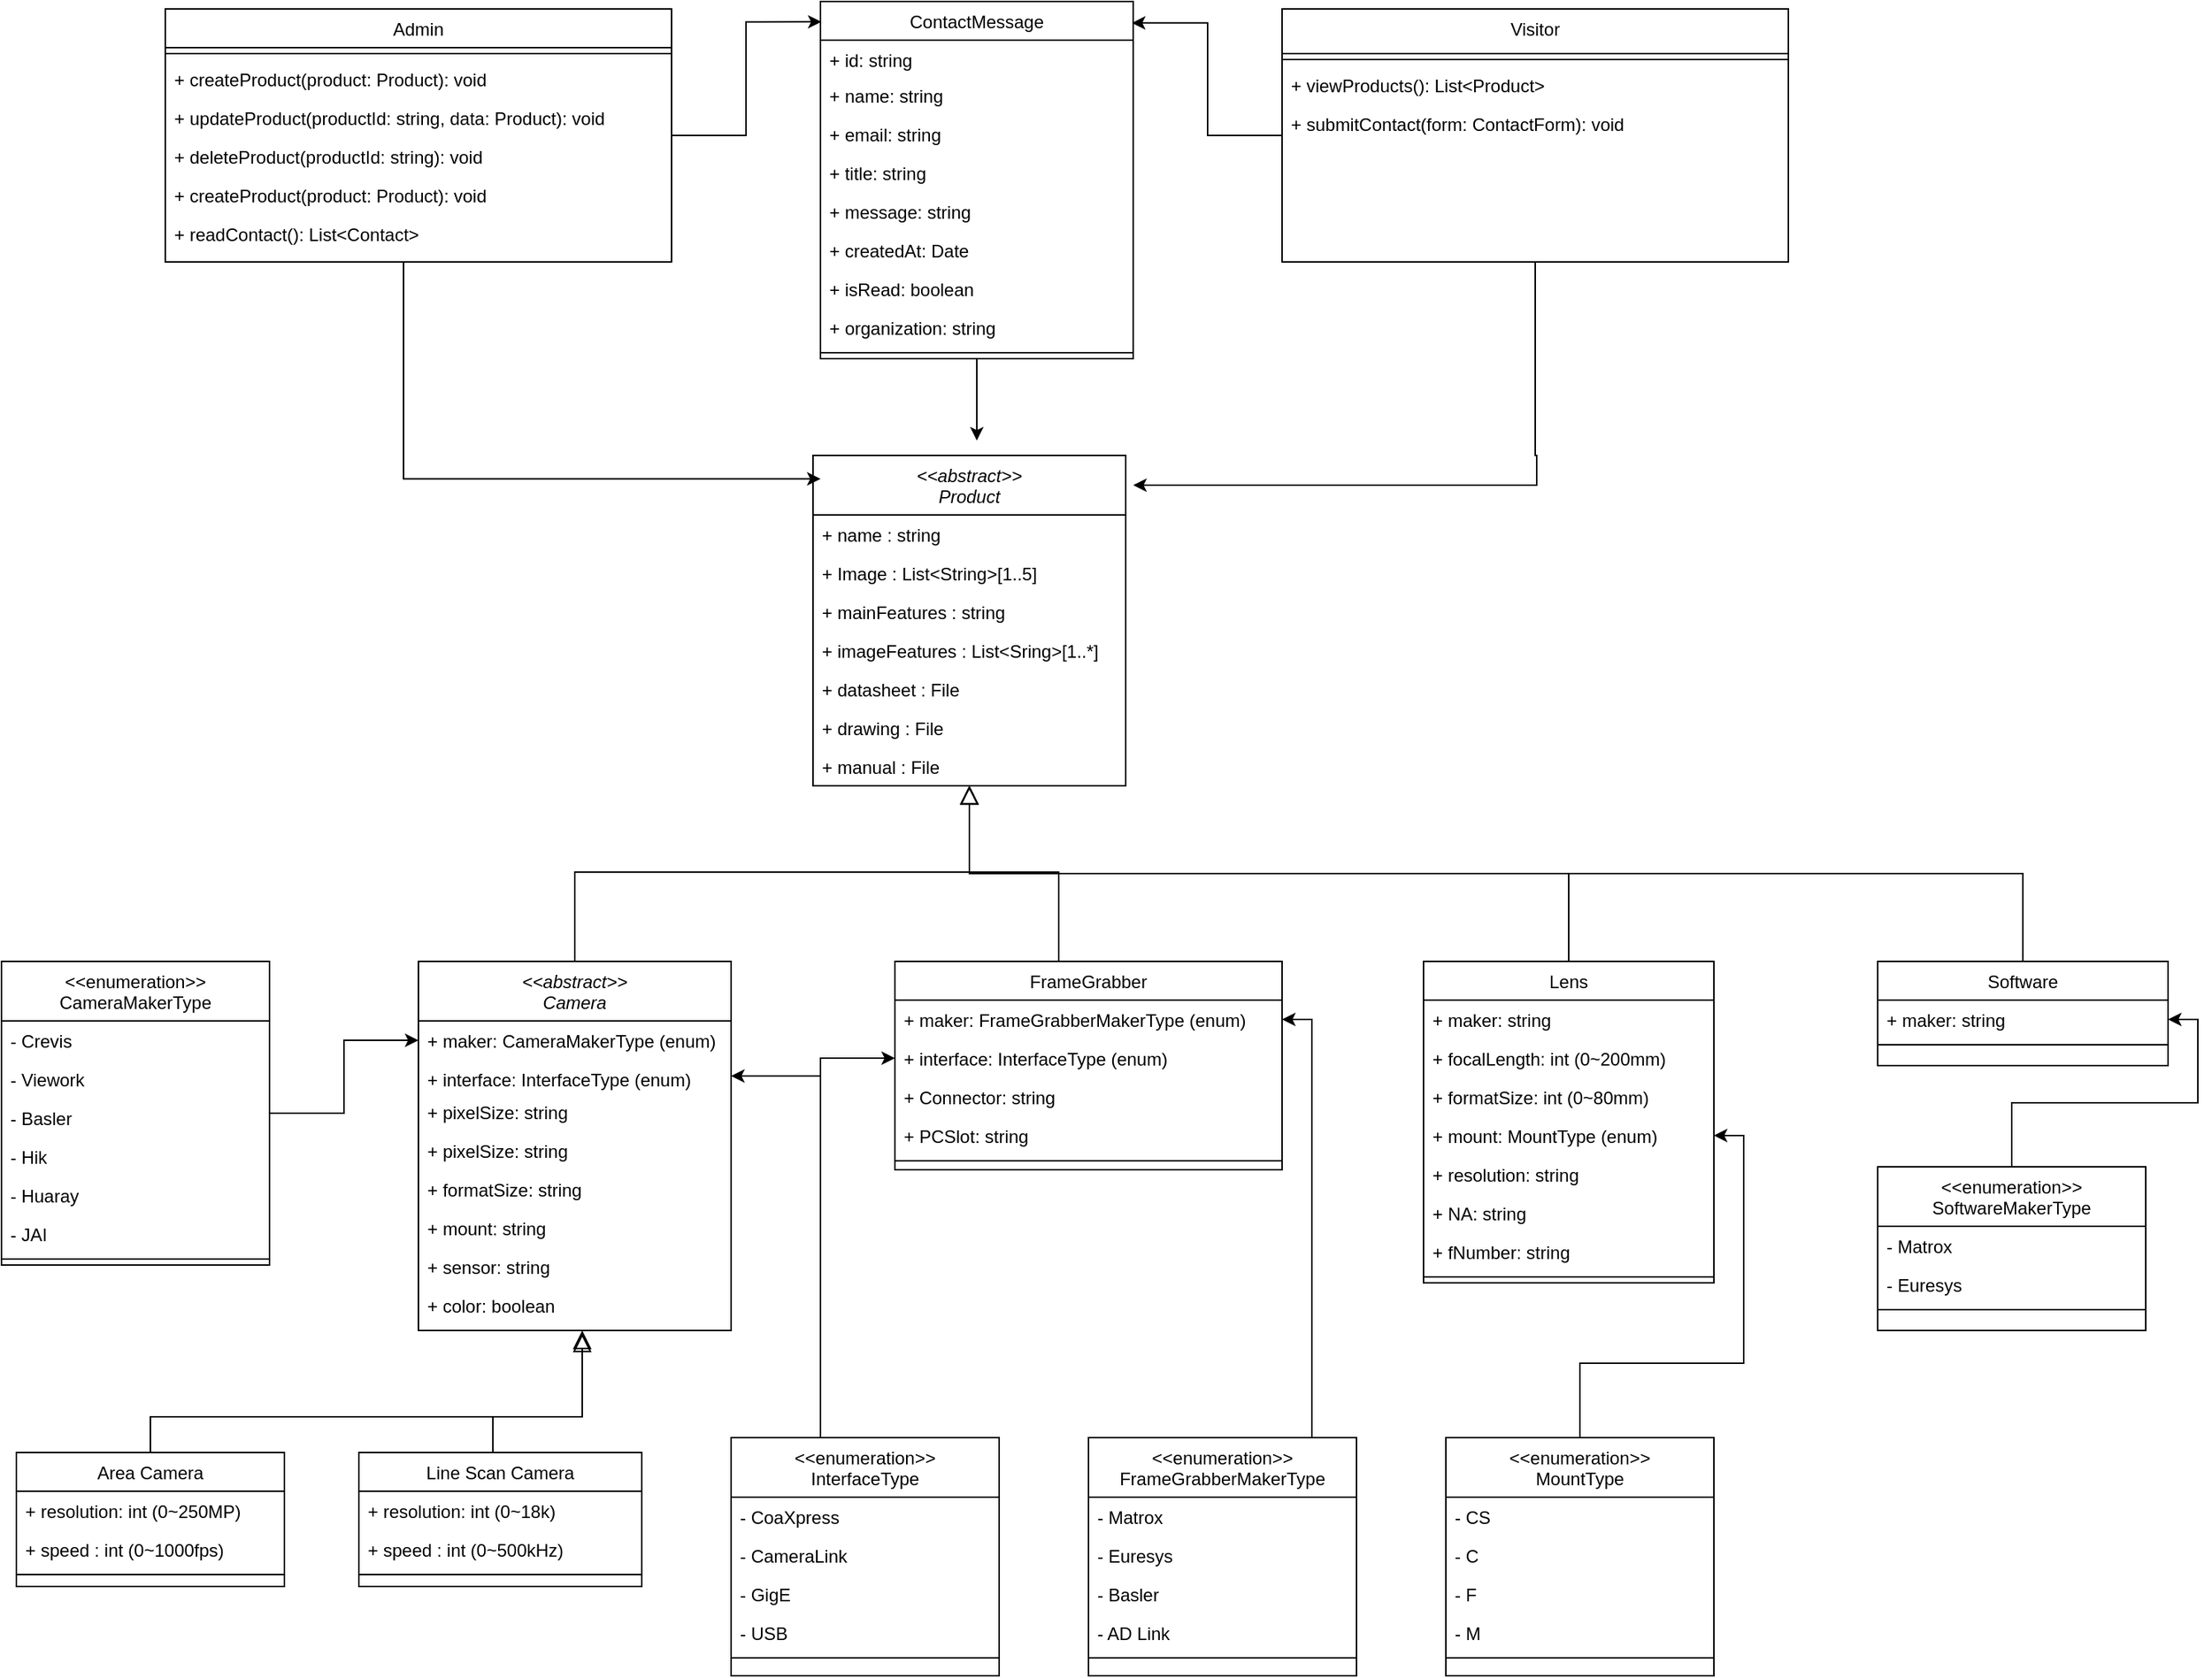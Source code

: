 <mxfile version="26.2.14">
  <diagram id="C5RBs43oDa-KdzZeNtuy" name="Page-1">
    <mxGraphModel dx="3204" dy="1277" grid="1" gridSize="10" guides="1" tooltips="1" connect="1" arrows="1" fold="1" page="1" pageScale="1" pageWidth="827" pageHeight="1169" math="0" shadow="0">
      <root>
        <mxCell id="WIyWlLk6GJQsqaUBKTNV-0" />
        <mxCell id="WIyWlLk6GJQsqaUBKTNV-1" parent="WIyWlLk6GJQsqaUBKTNV-0" />
        <mxCell id="BNeq4px3UG7PVX7FRzOn-12" value="&lt;&lt;abstract&gt;&gt;&#xa;Product" style="swimlane;fontStyle=2;align=center;verticalAlign=top;childLayout=stackLayout;horizontal=1;startSize=40;horizontalStack=0;resizeParent=1;resizeLast=0;collapsible=1;marginBottom=0;rounded=0;shadow=0;strokeWidth=1;" vertex="1" parent="WIyWlLk6GJQsqaUBKTNV-1">
          <mxGeometry x="-165" y="320" width="210" height="222" as="geometry">
            <mxRectangle x="230" y="140" width="160" height="26" as="alternateBounds" />
          </mxGeometry>
        </mxCell>
        <mxCell id="BNeq4px3UG7PVX7FRzOn-13" value="+ name : string" style="text;align=left;verticalAlign=top;spacingLeft=4;spacingRight=4;overflow=hidden;rotatable=0;points=[[0,0.5],[1,0.5]];portConstraint=eastwest;" vertex="1" parent="BNeq4px3UG7PVX7FRzOn-12">
          <mxGeometry y="40" width="210" height="26" as="geometry" />
        </mxCell>
        <mxCell id="BNeq4px3UG7PVX7FRzOn-14" value="+ Image : List&lt;String&gt;[1..5]" style="text;align=left;verticalAlign=top;spacingLeft=4;spacingRight=4;overflow=hidden;rotatable=0;points=[[0,0.5],[1,0.5]];portConstraint=eastwest;rounded=0;shadow=0;html=0;" vertex="1" parent="BNeq4px3UG7PVX7FRzOn-12">
          <mxGeometry y="66" width="210" height="26" as="geometry" />
        </mxCell>
        <mxCell id="BNeq4px3UG7PVX7FRzOn-15" value="+ mainFeatures : string" style="text;align=left;verticalAlign=top;spacingLeft=4;spacingRight=4;overflow=hidden;rotatable=0;points=[[0,0.5],[1,0.5]];portConstraint=eastwest;rounded=0;shadow=0;html=0;" vertex="1" parent="BNeq4px3UG7PVX7FRzOn-12">
          <mxGeometry y="92" width="210" height="26" as="geometry" />
        </mxCell>
        <mxCell id="BNeq4px3UG7PVX7FRzOn-16" value="+ imageFeatures : List&lt;Sring&gt;[1..*]" style="text;align=left;verticalAlign=top;spacingLeft=4;spacingRight=4;overflow=hidden;rotatable=0;points=[[0,0.5],[1,0.5]];portConstraint=eastwest;rounded=0;shadow=0;html=0;" vertex="1" parent="BNeq4px3UG7PVX7FRzOn-12">
          <mxGeometry y="118" width="210" height="26" as="geometry" />
        </mxCell>
        <mxCell id="BNeq4px3UG7PVX7FRzOn-17" value="+ datasheet : File" style="text;align=left;verticalAlign=top;spacingLeft=4;spacingRight=4;overflow=hidden;rotatable=0;points=[[0,0.5],[1,0.5]];portConstraint=eastwest;rounded=0;shadow=0;html=0;" vertex="1" parent="BNeq4px3UG7PVX7FRzOn-12">
          <mxGeometry y="144" width="210" height="26" as="geometry" />
        </mxCell>
        <mxCell id="BNeq4px3UG7PVX7FRzOn-18" value="+ drawing : File" style="text;align=left;verticalAlign=top;spacingLeft=4;spacingRight=4;overflow=hidden;rotatable=0;points=[[0,0.5],[1,0.5]];portConstraint=eastwest;rounded=0;shadow=0;html=0;" vertex="1" parent="BNeq4px3UG7PVX7FRzOn-12">
          <mxGeometry y="170" width="210" height="26" as="geometry" />
        </mxCell>
        <mxCell id="BNeq4px3UG7PVX7FRzOn-19" value="+ manual : File" style="text;align=left;verticalAlign=top;spacingLeft=4;spacingRight=4;overflow=hidden;rotatable=0;points=[[0,0.5],[1,0.5]];portConstraint=eastwest;rounded=0;shadow=0;html=0;" vertex="1" parent="BNeq4px3UG7PVX7FRzOn-12">
          <mxGeometry y="196" width="210" height="26" as="geometry" />
        </mxCell>
        <mxCell id="BNeq4px3UG7PVX7FRzOn-20" value="Lens" style="swimlane;fontStyle=0;align=center;verticalAlign=top;childLayout=stackLayout;horizontal=1;startSize=26;horizontalStack=0;resizeParent=1;resizeLast=0;collapsible=1;marginBottom=0;rounded=0;shadow=0;strokeWidth=1;" vertex="1" parent="WIyWlLk6GJQsqaUBKTNV-1">
          <mxGeometry x="245" y="660" width="195" height="216" as="geometry">
            <mxRectangle x="130" y="380" width="160" height="26" as="alternateBounds" />
          </mxGeometry>
        </mxCell>
        <mxCell id="BNeq4px3UG7PVX7FRzOn-21" value="+ maker: string  &#xa;" style="text;align=left;verticalAlign=top;spacingLeft=4;spacingRight=4;overflow=hidden;rotatable=0;points=[[0,0.5],[1,0.5]];portConstraint=eastwest;" vertex="1" parent="BNeq4px3UG7PVX7FRzOn-20">
          <mxGeometry y="26" width="195" height="26" as="geometry" />
        </mxCell>
        <mxCell id="BNeq4px3UG7PVX7FRzOn-22" value="+ focalLength: int (0~200mm)  &#xa;" style="text;align=left;verticalAlign=top;spacingLeft=4;spacingRight=4;overflow=hidden;rotatable=0;points=[[0,0.5],[1,0.5]];portConstraint=eastwest;" vertex="1" parent="BNeq4px3UG7PVX7FRzOn-20">
          <mxGeometry y="52" width="195" height="26" as="geometry" />
        </mxCell>
        <mxCell id="BNeq4px3UG7PVX7FRzOn-23" value="+ formatSize: int (0~80mm)  " style="text;align=left;verticalAlign=top;spacingLeft=4;spacingRight=4;overflow=hidden;rotatable=0;points=[[0,0.5],[1,0.5]];portConstraint=eastwest;rounded=0;shadow=0;html=0;" vertex="1" parent="BNeq4px3UG7PVX7FRzOn-20">
          <mxGeometry y="78" width="195" height="26" as="geometry" />
        </mxCell>
        <mxCell id="BNeq4px3UG7PVX7FRzOn-24" value="+ mount: MountType (enum)  " style="text;align=left;verticalAlign=top;spacingLeft=4;spacingRight=4;overflow=hidden;rotatable=0;points=[[0,0.5],[1,0.5]];portConstraint=eastwest;rounded=0;shadow=0;html=0;" vertex="1" parent="BNeq4px3UG7PVX7FRzOn-20">
          <mxGeometry y="104" width="195" height="26" as="geometry" />
        </mxCell>
        <mxCell id="BNeq4px3UG7PVX7FRzOn-25" value="+ resolution: string  " style="text;align=left;verticalAlign=top;spacingLeft=4;spacingRight=4;overflow=hidden;rotatable=0;points=[[0,0.5],[1,0.5]];portConstraint=eastwest;rounded=0;shadow=0;html=0;" vertex="1" parent="BNeq4px3UG7PVX7FRzOn-20">
          <mxGeometry y="130" width="195" height="26" as="geometry" />
        </mxCell>
        <mxCell id="BNeq4px3UG7PVX7FRzOn-26" value="+ NA: string  " style="text;align=left;verticalAlign=top;spacingLeft=4;spacingRight=4;overflow=hidden;rotatable=0;points=[[0,0.5],[1,0.5]];portConstraint=eastwest;rounded=0;shadow=0;html=0;" vertex="1" parent="BNeq4px3UG7PVX7FRzOn-20">
          <mxGeometry y="156" width="195" height="26" as="geometry" />
        </mxCell>
        <mxCell id="BNeq4px3UG7PVX7FRzOn-27" value="+ fNumber: string" style="text;align=left;verticalAlign=top;spacingLeft=4;spacingRight=4;overflow=hidden;rotatable=0;points=[[0,0.5],[1,0.5]];portConstraint=eastwest;rounded=0;shadow=0;html=0;" vertex="1" parent="BNeq4px3UG7PVX7FRzOn-20">
          <mxGeometry y="182" width="195" height="26" as="geometry" />
        </mxCell>
        <mxCell id="BNeq4px3UG7PVX7FRzOn-28" value="" style="line;html=1;strokeWidth=1;align=left;verticalAlign=middle;spacingTop=-1;spacingLeft=3;spacingRight=3;rotatable=0;labelPosition=right;points=[];portConstraint=eastwest;" vertex="1" parent="BNeq4px3UG7PVX7FRzOn-20">
          <mxGeometry y="208" width="195" height="8" as="geometry" />
        </mxCell>
        <mxCell id="BNeq4px3UG7PVX7FRzOn-29" value="" style="endArrow=block;endSize=10;endFill=0;shadow=0;strokeWidth=1;rounded=0;curved=0;edgeStyle=elbowEdgeStyle;elbow=vertical;" edge="1" parent="WIyWlLk6GJQsqaUBKTNV-1" source="BNeq4px3UG7PVX7FRzOn-20" target="BNeq4px3UG7PVX7FRzOn-12">
          <mxGeometry width="160" relative="1" as="geometry">
            <mxPoint x="70" y="463" as="sourcePoint" />
            <mxPoint x="70" y="463" as="targetPoint" />
          </mxGeometry>
        </mxCell>
        <mxCell id="BNeq4px3UG7PVX7FRzOn-30" style="edgeStyle=orthogonalEdgeStyle;rounded=0;orthogonalLoop=1;jettySize=auto;html=1;entryX=0.024;entryY=0.071;entryDx=0;entryDy=0;entryPerimeter=0;" edge="1" parent="WIyWlLk6GJQsqaUBKTNV-1" source="BNeq4px3UG7PVX7FRzOn-32" target="BNeq4px3UG7PVX7FRzOn-12">
          <mxGeometry relative="1" as="geometry">
            <mxPoint x="-250" y="360" as="targetPoint" />
            <Array as="points">
              <mxPoint x="-440" y="336" />
            </Array>
          </mxGeometry>
        </mxCell>
        <mxCell id="BNeq4px3UG7PVX7FRzOn-31" style="edgeStyle=orthogonalEdgeStyle;rounded=0;orthogonalLoop=1;jettySize=auto;html=1;entryX=0.003;entryY=0.057;entryDx=0;entryDy=0;entryPerimeter=0;" edge="1" parent="WIyWlLk6GJQsqaUBKTNV-1" source="BNeq4px3UG7PVX7FRzOn-32" target="BNeq4px3UG7PVX7FRzOn-110">
          <mxGeometry relative="1" as="geometry" />
        </mxCell>
        <mxCell id="BNeq4px3UG7PVX7FRzOn-32" value="Admin" style="swimlane;fontStyle=0;align=center;verticalAlign=top;childLayout=stackLayout;horizontal=1;startSize=26;horizontalStack=0;resizeParent=1;resizeLast=0;collapsible=1;marginBottom=0;rounded=0;shadow=0;strokeWidth=1;" vertex="1" parent="WIyWlLk6GJQsqaUBKTNV-1">
          <mxGeometry x="-600" y="20" width="340" height="170" as="geometry">
            <mxRectangle x="550" y="140" width="160" height="26" as="alternateBounds" />
          </mxGeometry>
        </mxCell>
        <mxCell id="BNeq4px3UG7PVX7FRzOn-33" value="" style="line;html=1;strokeWidth=1;align=left;verticalAlign=middle;spacingTop=-1;spacingLeft=3;spacingRight=3;rotatable=0;labelPosition=right;points=[];portConstraint=eastwest;" vertex="1" parent="BNeq4px3UG7PVX7FRzOn-32">
          <mxGeometry y="26" width="340" height="8" as="geometry" />
        </mxCell>
        <mxCell id="BNeq4px3UG7PVX7FRzOn-34" value="+ createProduct(product: Product): void  &#xa;" style="text;align=left;verticalAlign=top;spacingLeft=4;spacingRight=4;overflow=hidden;rotatable=0;points=[[0,0.5],[1,0.5]];portConstraint=eastwest;fontColor=default;" vertex="1" parent="BNeq4px3UG7PVX7FRzOn-32">
          <mxGeometry y="34" width="340" height="26" as="geometry" />
        </mxCell>
        <mxCell id="BNeq4px3UG7PVX7FRzOn-35" value="+ updateProduct(productId: string, data: Product): void " style="text;align=left;verticalAlign=top;spacingLeft=4;spacingRight=4;overflow=hidden;rotatable=0;points=[[0,0.5],[1,0.5]];portConstraint=eastwest;fontColor=default;" vertex="1" parent="BNeq4px3UG7PVX7FRzOn-32">
          <mxGeometry y="60" width="340" height="26" as="geometry" />
        </mxCell>
        <mxCell id="BNeq4px3UG7PVX7FRzOn-36" value="+ deleteProduct(productId: string): void" style="text;align=left;verticalAlign=top;spacingLeft=4;spacingRight=4;overflow=hidden;rotatable=0;points=[[0,0.5],[1,0.5]];portConstraint=eastwest;fontColor=default;" vertex="1" parent="BNeq4px3UG7PVX7FRzOn-32">
          <mxGeometry y="86" width="340" height="26" as="geometry" />
        </mxCell>
        <mxCell id="BNeq4px3UG7PVX7FRzOn-37" value="+ createProduct(product: Product): void  &#xa;" style="text;align=left;verticalAlign=top;spacingLeft=4;spacingRight=4;overflow=hidden;rotatable=0;points=[[0,0.5],[1,0.5]];portConstraint=eastwest;fontColor=default;" vertex="1" parent="BNeq4px3UG7PVX7FRzOn-32">
          <mxGeometry y="112" width="340" height="26" as="geometry" />
        </mxCell>
        <mxCell id="BNeq4px3UG7PVX7FRzOn-38" value="+ readContact(): List&lt;Contact&gt;" style="text;align=left;verticalAlign=top;spacingLeft=4;spacingRight=4;overflow=hidden;rotatable=0;points=[[0,0.5],[1,0.5]];portConstraint=eastwest;" vertex="1" parent="BNeq4px3UG7PVX7FRzOn-32">
          <mxGeometry y="138" width="340" height="26" as="geometry" />
        </mxCell>
        <mxCell id="BNeq4px3UG7PVX7FRzOn-39" style="edgeStyle=orthogonalEdgeStyle;rounded=0;orthogonalLoop=1;jettySize=auto;html=1;entryX=0.996;entryY=0.06;entryDx=0;entryDy=0;entryPerimeter=0;" edge="1" parent="WIyWlLk6GJQsqaUBKTNV-1" source="BNeq4px3UG7PVX7FRzOn-41" target="BNeq4px3UG7PVX7FRzOn-110">
          <mxGeometry relative="1" as="geometry" />
        </mxCell>
        <mxCell id="BNeq4px3UG7PVX7FRzOn-40" style="edgeStyle=orthogonalEdgeStyle;rounded=0;orthogonalLoop=1;jettySize=auto;html=1;entryX=1.024;entryY=0.09;entryDx=0;entryDy=0;entryPerimeter=0;" edge="1" parent="WIyWlLk6GJQsqaUBKTNV-1" source="BNeq4px3UG7PVX7FRzOn-41" target="BNeq4px3UG7PVX7FRzOn-12">
          <mxGeometry relative="1" as="geometry">
            <mxPoint x="320" y="450" as="targetPoint" />
            <Array as="points">
              <mxPoint x="320" y="320" />
              <mxPoint x="321" y="340" />
            </Array>
          </mxGeometry>
        </mxCell>
        <mxCell id="BNeq4px3UG7PVX7FRzOn-41" value="Visitor" style="swimlane;fontStyle=0;align=center;verticalAlign=top;childLayout=stackLayout;horizontal=1;startSize=30;horizontalStack=0;resizeParent=1;resizeLast=0;collapsible=1;marginBottom=0;rounded=0;shadow=0;strokeWidth=1;" vertex="1" parent="WIyWlLk6GJQsqaUBKTNV-1">
          <mxGeometry x="150" y="20" width="340" height="170" as="geometry">
            <mxRectangle x="550" y="140" width="160" height="26" as="alternateBounds" />
          </mxGeometry>
        </mxCell>
        <mxCell id="BNeq4px3UG7PVX7FRzOn-42" value="" style="line;html=1;strokeWidth=1;align=left;verticalAlign=middle;spacingTop=-1;spacingLeft=3;spacingRight=3;rotatable=0;labelPosition=right;points=[];portConstraint=eastwest;" vertex="1" parent="BNeq4px3UG7PVX7FRzOn-41">
          <mxGeometry y="30" width="340" height="8" as="geometry" />
        </mxCell>
        <mxCell id="BNeq4px3UG7PVX7FRzOn-43" value="+ viewProducts(): List&lt;Product&gt;" style="text;align=left;verticalAlign=top;spacingLeft=4;spacingRight=4;overflow=hidden;rotatable=0;points=[[0,0.5],[1,0.5]];portConstraint=eastwest;fontColor=default;" vertex="1" parent="BNeq4px3UG7PVX7FRzOn-41">
          <mxGeometry y="38" width="340" height="26" as="geometry" />
        </mxCell>
        <mxCell id="BNeq4px3UG7PVX7FRzOn-44" value="+ submitContact(form: ContactForm): void&#xa;" style="text;align=left;verticalAlign=top;spacingLeft=4;spacingRight=4;overflow=hidden;rotatable=0;points=[[0,0.5],[1,0.5]];portConstraint=eastwest;fontColor=default;" vertex="1" parent="BNeq4px3UG7PVX7FRzOn-41">
          <mxGeometry y="64" width="340" height="26" as="geometry" />
        </mxCell>
        <mxCell id="BNeq4px3UG7PVX7FRzOn-45" value="&lt;&lt;abstract&gt;&gt;&#xa;Camera" style="swimlane;fontStyle=2;align=center;verticalAlign=top;childLayout=stackLayout;horizontal=1;startSize=40;horizontalStack=0;resizeParent=1;resizeLast=0;collapsible=1;marginBottom=0;rounded=0;shadow=0;strokeWidth=1;" vertex="1" parent="WIyWlLk6GJQsqaUBKTNV-1">
          <mxGeometry x="-430" y="660" width="210" height="248" as="geometry">
            <mxRectangle x="230" y="140" width="160" height="26" as="alternateBounds" />
          </mxGeometry>
        </mxCell>
        <mxCell id="BNeq4px3UG7PVX7FRzOn-46" value="+ maker: CameraMakerType (enum)  &#xa;" style="text;align=left;verticalAlign=top;spacingLeft=4;spacingRight=4;overflow=hidden;rotatable=0;points=[[0,0.5],[1,0.5]];portConstraint=eastwest;" vertex="1" parent="BNeq4px3UG7PVX7FRzOn-45">
          <mxGeometry y="40" width="210" height="26" as="geometry" />
        </mxCell>
        <mxCell id="BNeq4px3UG7PVX7FRzOn-47" value="+ interface: InterfaceType (enum)&#xa;" style="text;align=left;verticalAlign=top;spacingLeft=4;spacingRight=4;overflow=hidden;rotatable=0;points=[[0,0.5],[1,0.5]];portConstraint=eastwest;" vertex="1" parent="BNeq4px3UG7PVX7FRzOn-45">
          <mxGeometry y="66" width="210" height="22" as="geometry" />
        </mxCell>
        <mxCell id="BNeq4px3UG7PVX7FRzOn-48" value="+ pixelSize: string  &#xa;" style="text;align=left;verticalAlign=top;spacingLeft=4;spacingRight=4;overflow=hidden;rotatable=0;points=[[0,0.5],[1,0.5]];portConstraint=eastwest;" vertex="1" parent="BNeq4px3UG7PVX7FRzOn-45">
          <mxGeometry y="88" width="210" height="26" as="geometry" />
        </mxCell>
        <mxCell id="BNeq4px3UG7PVX7FRzOn-49" value="+ pixelSize: string  &#xa;" style="text;align=left;verticalAlign=top;spacingLeft=4;spacingRight=4;overflow=hidden;rotatable=0;points=[[0,0.5],[1,0.5]];portConstraint=eastwest;" vertex="1" parent="BNeq4px3UG7PVX7FRzOn-45">
          <mxGeometry y="114" width="210" height="26" as="geometry" />
        </mxCell>
        <mxCell id="BNeq4px3UG7PVX7FRzOn-50" value="+ formatSize: string  &#xa;" style="text;align=left;verticalAlign=top;spacingLeft=4;spacingRight=4;overflow=hidden;rotatable=0;points=[[0,0.5],[1,0.5]];portConstraint=eastwest;rounded=0;shadow=0;html=0;" vertex="1" parent="BNeq4px3UG7PVX7FRzOn-45">
          <mxGeometry y="140" width="210" height="26" as="geometry" />
        </mxCell>
        <mxCell id="BNeq4px3UG7PVX7FRzOn-51" value="+ mount: string  &#xa;" style="text;align=left;verticalAlign=top;spacingLeft=4;spacingRight=4;overflow=hidden;rotatable=0;points=[[0,0.5],[1,0.5]];portConstraint=eastwest;rounded=0;shadow=0;html=0;" vertex="1" parent="BNeq4px3UG7PVX7FRzOn-45">
          <mxGeometry y="166" width="210" height="26" as="geometry" />
        </mxCell>
        <mxCell id="BNeq4px3UG7PVX7FRzOn-52" value="+ sensor: string  &#xa;" style="text;align=left;verticalAlign=top;spacingLeft=4;spacingRight=4;overflow=hidden;rotatable=0;points=[[0,0.5],[1,0.5]];portConstraint=eastwest;rounded=0;shadow=0;html=0;" vertex="1" parent="BNeq4px3UG7PVX7FRzOn-45">
          <mxGeometry y="192" width="210" height="26" as="geometry" />
        </mxCell>
        <mxCell id="BNeq4px3UG7PVX7FRzOn-53" value="+ color: boolean" style="text;align=left;verticalAlign=top;spacingLeft=4;spacingRight=4;overflow=hidden;rotatable=0;points=[[0,0.5],[1,0.5]];portConstraint=eastwest;rounded=0;shadow=0;html=0;" vertex="1" parent="BNeq4px3UG7PVX7FRzOn-45">
          <mxGeometry y="218" width="210" height="26" as="geometry" />
        </mxCell>
        <mxCell id="BNeq4px3UG7PVX7FRzOn-54" value="Line Scan Camera" style="swimlane;fontStyle=0;align=center;verticalAlign=top;childLayout=stackLayout;horizontal=1;startSize=26;horizontalStack=0;resizeParent=1;resizeLast=0;collapsible=1;marginBottom=0;rounded=0;shadow=0;strokeWidth=1;" vertex="1" parent="WIyWlLk6GJQsqaUBKTNV-1">
          <mxGeometry x="-470" y="990" width="190" height="90" as="geometry">
            <mxRectangle x="130" y="380" width="160" height="26" as="alternateBounds" />
          </mxGeometry>
        </mxCell>
        <mxCell id="BNeq4px3UG7PVX7FRzOn-55" value="+ resolution: int (0~18k)" style="text;align=left;verticalAlign=top;spacingLeft=4;spacingRight=4;overflow=hidden;rotatable=0;points=[[0,0.5],[1,0.5]];portConstraint=eastwest;" vertex="1" parent="BNeq4px3UG7PVX7FRzOn-54">
          <mxGeometry y="26" width="190" height="26" as="geometry" />
        </mxCell>
        <mxCell id="BNeq4px3UG7PVX7FRzOn-56" value="+ speed : int (0~500kHz)" style="text;align=left;verticalAlign=top;spacingLeft=4;spacingRight=4;overflow=hidden;rotatable=0;points=[[0,0.5],[1,0.5]];portConstraint=eastwest;rounded=0;shadow=0;html=0;" vertex="1" parent="BNeq4px3UG7PVX7FRzOn-54">
          <mxGeometry y="52" width="190" height="26" as="geometry" />
        </mxCell>
        <mxCell id="BNeq4px3UG7PVX7FRzOn-57" value="" style="line;html=1;strokeWidth=1;align=left;verticalAlign=middle;spacingTop=-1;spacingLeft=3;spacingRight=3;rotatable=0;labelPosition=right;points=[];portConstraint=eastwest;" vertex="1" parent="BNeq4px3UG7PVX7FRzOn-54">
          <mxGeometry y="78" width="190" height="8" as="geometry" />
        </mxCell>
        <mxCell id="BNeq4px3UG7PVX7FRzOn-58" value="Area Camera" style="swimlane;fontStyle=0;align=center;verticalAlign=top;childLayout=stackLayout;horizontal=1;startSize=26;horizontalStack=0;resizeParent=1;resizeLast=0;collapsible=1;marginBottom=0;rounded=0;shadow=0;strokeWidth=1;" vertex="1" parent="WIyWlLk6GJQsqaUBKTNV-1">
          <mxGeometry x="-700" y="990" width="180" height="90" as="geometry">
            <mxRectangle x="130" y="380" width="160" height="26" as="alternateBounds" />
          </mxGeometry>
        </mxCell>
        <mxCell id="BNeq4px3UG7PVX7FRzOn-59" value="+ resolution: int (0~250MP)" style="text;align=left;verticalAlign=top;spacingLeft=4;spacingRight=4;overflow=hidden;rotatable=0;points=[[0,0.5],[1,0.5]];portConstraint=eastwest;" vertex="1" parent="BNeq4px3UG7PVX7FRzOn-58">
          <mxGeometry y="26" width="180" height="26" as="geometry" />
        </mxCell>
        <mxCell id="BNeq4px3UG7PVX7FRzOn-60" value="+ speed : int (0~1000fps)" style="text;align=left;verticalAlign=top;spacingLeft=4;spacingRight=4;overflow=hidden;rotatable=0;points=[[0,0.5],[1,0.5]];portConstraint=eastwest;rounded=0;shadow=0;html=0;" vertex="1" parent="BNeq4px3UG7PVX7FRzOn-58">
          <mxGeometry y="52" width="180" height="26" as="geometry" />
        </mxCell>
        <mxCell id="BNeq4px3UG7PVX7FRzOn-61" value="" style="line;html=1;strokeWidth=1;align=left;verticalAlign=middle;spacingTop=-1;spacingLeft=3;spacingRight=3;rotatable=0;labelPosition=right;points=[];portConstraint=eastwest;" vertex="1" parent="BNeq4px3UG7PVX7FRzOn-58">
          <mxGeometry y="78" width="180" height="8" as="geometry" />
        </mxCell>
        <mxCell id="BNeq4px3UG7PVX7FRzOn-62" style="edgeStyle=orthogonalEdgeStyle;rounded=0;orthogonalLoop=1;jettySize=auto;html=1;" edge="1" parent="WIyWlLk6GJQsqaUBKTNV-1" source="BNeq4px3UG7PVX7FRzOn-63" target="BNeq4px3UG7PVX7FRzOn-46">
          <mxGeometry relative="1" as="geometry" />
        </mxCell>
        <mxCell id="BNeq4px3UG7PVX7FRzOn-63" value="&lt;&lt;enumeration&gt;&gt;&#xa;CameraMakerType" style="swimlane;fontStyle=0;align=center;verticalAlign=top;childLayout=stackLayout;horizontal=1;startSize=40;horizontalStack=0;resizeParent=1;resizeLast=0;collapsible=1;marginBottom=0;rounded=0;shadow=0;strokeWidth=1;" vertex="1" parent="WIyWlLk6GJQsqaUBKTNV-1">
          <mxGeometry x="-710" y="660" width="180" height="204" as="geometry">
            <mxRectangle x="130" y="380" width="160" height="26" as="alternateBounds" />
          </mxGeometry>
        </mxCell>
        <mxCell id="BNeq4px3UG7PVX7FRzOn-64" value="- Crevis" style="text;align=left;verticalAlign=top;spacingLeft=4;spacingRight=4;overflow=hidden;rotatable=0;points=[[0,0.5],[1,0.5]];portConstraint=eastwest;rounded=0;shadow=0;html=0;" vertex="1" parent="BNeq4px3UG7PVX7FRzOn-63">
          <mxGeometry y="40" width="180" height="26" as="geometry" />
        </mxCell>
        <mxCell id="BNeq4px3UG7PVX7FRzOn-65" value="- Viework" style="text;align=left;verticalAlign=top;spacingLeft=4;spacingRight=4;overflow=hidden;rotatable=0;points=[[0,0.5],[1,0.5]];portConstraint=eastwest;rounded=0;shadow=0;html=0;" vertex="1" parent="BNeq4px3UG7PVX7FRzOn-63">
          <mxGeometry y="66" width="180" height="26" as="geometry" />
        </mxCell>
        <mxCell id="BNeq4px3UG7PVX7FRzOn-66" value="- Basler" style="text;align=left;verticalAlign=top;spacingLeft=4;spacingRight=4;overflow=hidden;rotatable=0;points=[[0,0.5],[1,0.5]];portConstraint=eastwest;rounded=0;shadow=0;html=0;" vertex="1" parent="BNeq4px3UG7PVX7FRzOn-63">
          <mxGeometry y="92" width="180" height="26" as="geometry" />
        </mxCell>
        <mxCell id="BNeq4px3UG7PVX7FRzOn-67" value="- Hik" style="text;align=left;verticalAlign=top;spacingLeft=4;spacingRight=4;overflow=hidden;rotatable=0;points=[[0,0.5],[1,0.5]];portConstraint=eastwest;rounded=0;shadow=0;html=0;" vertex="1" parent="BNeq4px3UG7PVX7FRzOn-63">
          <mxGeometry y="118" width="180" height="26" as="geometry" />
        </mxCell>
        <mxCell id="BNeq4px3UG7PVX7FRzOn-68" value="- Huaray" style="text;align=left;verticalAlign=top;spacingLeft=4;spacingRight=4;overflow=hidden;rotatable=0;points=[[0,0.5],[1,0.5]];portConstraint=eastwest;rounded=0;shadow=0;html=0;" vertex="1" parent="BNeq4px3UG7PVX7FRzOn-63">
          <mxGeometry y="144" width="180" height="26" as="geometry" />
        </mxCell>
        <mxCell id="BNeq4px3UG7PVX7FRzOn-69" value="- JAI" style="text;align=left;verticalAlign=top;spacingLeft=4;spacingRight=4;overflow=hidden;rotatable=0;points=[[0,0.5],[1,0.5]];portConstraint=eastwest;rounded=0;shadow=0;html=0;" vertex="1" parent="BNeq4px3UG7PVX7FRzOn-63">
          <mxGeometry y="170" width="180" height="26" as="geometry" />
        </mxCell>
        <mxCell id="BNeq4px3UG7PVX7FRzOn-70" value="" style="line;html=1;strokeWidth=1;align=left;verticalAlign=middle;spacingTop=-1;spacingLeft=3;spacingRight=3;rotatable=0;labelPosition=right;points=[];portConstraint=eastwest;" vertex="1" parent="BNeq4px3UG7PVX7FRzOn-63">
          <mxGeometry y="196" width="180" height="8" as="geometry" />
        </mxCell>
        <mxCell id="BNeq4px3UG7PVX7FRzOn-71" style="edgeStyle=orthogonalEdgeStyle;rounded=0;orthogonalLoop=1;jettySize=auto;html=1;" edge="1" parent="WIyWlLk6GJQsqaUBKTNV-1" source="BNeq4px3UG7PVX7FRzOn-72" target="BNeq4px3UG7PVX7FRzOn-24">
          <mxGeometry relative="1" as="geometry">
            <Array as="points">
              <mxPoint x="350" y="930" />
              <mxPoint x="460" y="930" />
              <mxPoint x="460" y="777" />
            </Array>
          </mxGeometry>
        </mxCell>
        <mxCell id="BNeq4px3UG7PVX7FRzOn-72" value="&lt;&lt;enumeration&gt;&gt;&#xa;MountType" style="swimlane;fontStyle=0;align=center;verticalAlign=top;childLayout=stackLayout;horizontal=1;startSize=40;horizontalStack=0;resizeParent=1;resizeLast=0;collapsible=1;marginBottom=0;rounded=0;shadow=0;strokeWidth=1;" vertex="1" parent="WIyWlLk6GJQsqaUBKTNV-1">
          <mxGeometry x="260" y="980" width="180" height="160" as="geometry">
            <mxRectangle x="130" y="380" width="160" height="26" as="alternateBounds" />
          </mxGeometry>
        </mxCell>
        <mxCell id="BNeq4px3UG7PVX7FRzOn-73" value="- CS" style="text;align=left;verticalAlign=top;spacingLeft=4;spacingRight=4;overflow=hidden;rotatable=0;points=[[0,0.5],[1,0.5]];portConstraint=eastwest;rounded=0;shadow=0;html=0;" vertex="1" parent="BNeq4px3UG7PVX7FRzOn-72">
          <mxGeometry y="40" width="180" height="26" as="geometry" />
        </mxCell>
        <mxCell id="BNeq4px3UG7PVX7FRzOn-74" value="- C" style="text;align=left;verticalAlign=top;spacingLeft=4;spacingRight=4;overflow=hidden;rotatable=0;points=[[0,0.5],[1,0.5]];portConstraint=eastwest;rounded=0;shadow=0;html=0;" vertex="1" parent="BNeq4px3UG7PVX7FRzOn-72">
          <mxGeometry y="66" width="180" height="26" as="geometry" />
        </mxCell>
        <mxCell id="BNeq4px3UG7PVX7FRzOn-75" value="- F" style="text;align=left;verticalAlign=top;spacingLeft=4;spacingRight=4;overflow=hidden;rotatable=0;points=[[0,0.5],[1,0.5]];portConstraint=eastwest;rounded=0;shadow=0;html=0;" vertex="1" parent="BNeq4px3UG7PVX7FRzOn-72">
          <mxGeometry y="92" width="180" height="26" as="geometry" />
        </mxCell>
        <mxCell id="BNeq4px3UG7PVX7FRzOn-76" value="- M" style="text;align=left;verticalAlign=top;spacingLeft=4;spacingRight=4;overflow=hidden;rotatable=0;points=[[0,0.5],[1,0.5]];portConstraint=eastwest;rounded=0;shadow=0;html=0;" vertex="1" parent="BNeq4px3UG7PVX7FRzOn-72">
          <mxGeometry y="118" width="180" height="26" as="geometry" />
        </mxCell>
        <mxCell id="BNeq4px3UG7PVX7FRzOn-77" value="" style="line;html=1;strokeWidth=1;align=left;verticalAlign=middle;spacingTop=-1;spacingLeft=3;spacingRight=3;rotatable=0;labelPosition=right;points=[];portConstraint=eastwest;" vertex="1" parent="BNeq4px3UG7PVX7FRzOn-72">
          <mxGeometry y="144" width="180" height="8" as="geometry" />
        </mxCell>
        <mxCell id="BNeq4px3UG7PVX7FRzOn-78" style="edgeStyle=orthogonalEdgeStyle;rounded=0;orthogonalLoop=1;jettySize=auto;html=1;" edge="1" parent="WIyWlLk6GJQsqaUBKTNV-1" source="BNeq4px3UG7PVX7FRzOn-79" target="BNeq4px3UG7PVX7FRzOn-47">
          <mxGeometry relative="1" as="geometry">
            <Array as="points">
              <mxPoint x="-160" y="737" />
            </Array>
          </mxGeometry>
        </mxCell>
        <mxCell id="BNeq4px3UG7PVX7FRzOn-125" style="edgeStyle=orthogonalEdgeStyle;rounded=0;orthogonalLoop=1;jettySize=auto;html=1;" edge="1" parent="WIyWlLk6GJQsqaUBKTNV-1" source="BNeq4px3UG7PVX7FRzOn-79" target="BNeq4px3UG7PVX7FRzOn-94">
          <mxGeometry relative="1" as="geometry">
            <Array as="points">
              <mxPoint x="-160" y="725" />
            </Array>
          </mxGeometry>
        </mxCell>
        <mxCell id="BNeq4px3UG7PVX7FRzOn-79" value="&lt;&lt;enumeration&gt;&gt;&#xa;InterfaceType" style="swimlane;fontStyle=0;align=center;verticalAlign=top;childLayout=stackLayout;horizontal=1;startSize=40;horizontalStack=0;resizeParent=1;resizeLast=0;collapsible=1;marginBottom=0;rounded=0;shadow=0;strokeWidth=1;" vertex="1" parent="WIyWlLk6GJQsqaUBKTNV-1">
          <mxGeometry x="-220" y="980" width="180" height="160" as="geometry">
            <mxRectangle x="130" y="380" width="160" height="26" as="alternateBounds" />
          </mxGeometry>
        </mxCell>
        <mxCell id="BNeq4px3UG7PVX7FRzOn-80" value="- CoaXpress" style="text;align=left;verticalAlign=top;spacingLeft=4;spacingRight=4;overflow=hidden;rotatable=0;points=[[0,0.5],[1,0.5]];portConstraint=eastwest;rounded=0;shadow=0;html=0;" vertex="1" parent="BNeq4px3UG7PVX7FRzOn-79">
          <mxGeometry y="40" width="180" height="26" as="geometry" />
        </mxCell>
        <mxCell id="BNeq4px3UG7PVX7FRzOn-81" value="- CameraLink" style="text;align=left;verticalAlign=top;spacingLeft=4;spacingRight=4;overflow=hidden;rotatable=0;points=[[0,0.5],[1,0.5]];portConstraint=eastwest;rounded=0;shadow=0;html=0;" vertex="1" parent="BNeq4px3UG7PVX7FRzOn-79">
          <mxGeometry y="66" width="180" height="26" as="geometry" />
        </mxCell>
        <mxCell id="BNeq4px3UG7PVX7FRzOn-82" value="- GigE" style="text;align=left;verticalAlign=top;spacingLeft=4;spacingRight=4;overflow=hidden;rotatable=0;points=[[0,0.5],[1,0.5]];portConstraint=eastwest;rounded=0;shadow=0;html=0;" vertex="1" parent="BNeq4px3UG7PVX7FRzOn-79">
          <mxGeometry y="92" width="180" height="26" as="geometry" />
        </mxCell>
        <mxCell id="BNeq4px3UG7PVX7FRzOn-83" value="- USB" style="text;align=left;verticalAlign=top;spacingLeft=4;spacingRight=4;overflow=hidden;rotatable=0;points=[[0,0.5],[1,0.5]];portConstraint=eastwest;rounded=0;shadow=0;html=0;" vertex="1" parent="BNeq4px3UG7PVX7FRzOn-79">
          <mxGeometry y="118" width="180" height="26" as="geometry" />
        </mxCell>
        <mxCell id="BNeq4px3UG7PVX7FRzOn-84" value="" style="line;html=1;strokeWidth=1;align=left;verticalAlign=middle;spacingTop=-1;spacingLeft=3;spacingRight=3;rotatable=0;labelPosition=right;points=[];portConstraint=eastwest;" vertex="1" parent="BNeq4px3UG7PVX7FRzOn-79">
          <mxGeometry y="144" width="180" height="8" as="geometry" />
        </mxCell>
        <mxCell id="BNeq4px3UG7PVX7FRzOn-85" style="edgeStyle=orthogonalEdgeStyle;rounded=0;orthogonalLoop=1;jettySize=auto;html=1;" edge="1" parent="WIyWlLk6GJQsqaUBKTNV-1" source="BNeq4px3UG7PVX7FRzOn-86" target="BNeq4px3UG7PVX7FRzOn-93">
          <mxGeometry relative="1" as="geometry">
            <Array as="points">
              <mxPoint x="170" y="699" />
            </Array>
          </mxGeometry>
        </mxCell>
        <mxCell id="BNeq4px3UG7PVX7FRzOn-86" value="&lt;&lt;enumeration&gt;&gt;&#xa;FrameGrabberMakerType" style="swimlane;fontStyle=0;align=center;verticalAlign=top;childLayout=stackLayout;horizontal=1;startSize=40;horizontalStack=0;resizeParent=1;resizeLast=0;collapsible=1;marginBottom=0;rounded=0;shadow=0;strokeWidth=1;" vertex="1" parent="WIyWlLk6GJQsqaUBKTNV-1">
          <mxGeometry x="20" y="980" width="180" height="160" as="geometry">
            <mxRectangle x="130" y="380" width="160" height="26" as="alternateBounds" />
          </mxGeometry>
        </mxCell>
        <mxCell id="BNeq4px3UG7PVX7FRzOn-87" value="- Matrox" style="text;align=left;verticalAlign=top;spacingLeft=4;spacingRight=4;overflow=hidden;rotatable=0;points=[[0,0.5],[1,0.5]];portConstraint=eastwest;rounded=0;shadow=0;html=0;" vertex="1" parent="BNeq4px3UG7PVX7FRzOn-86">
          <mxGeometry y="40" width="180" height="26" as="geometry" />
        </mxCell>
        <mxCell id="BNeq4px3UG7PVX7FRzOn-88" value="- Euresys" style="text;align=left;verticalAlign=top;spacingLeft=4;spacingRight=4;overflow=hidden;rotatable=0;points=[[0,0.5],[1,0.5]];portConstraint=eastwest;rounded=0;shadow=0;html=0;" vertex="1" parent="BNeq4px3UG7PVX7FRzOn-86">
          <mxGeometry y="66" width="180" height="26" as="geometry" />
        </mxCell>
        <mxCell id="BNeq4px3UG7PVX7FRzOn-89" value="- Basler" style="text;align=left;verticalAlign=top;spacingLeft=4;spacingRight=4;overflow=hidden;rotatable=0;points=[[0,0.5],[1,0.5]];portConstraint=eastwest;rounded=0;shadow=0;html=0;" vertex="1" parent="BNeq4px3UG7PVX7FRzOn-86">
          <mxGeometry y="92" width="180" height="26" as="geometry" />
        </mxCell>
        <mxCell id="BNeq4px3UG7PVX7FRzOn-90" value="- AD Link" style="text;align=left;verticalAlign=top;spacingLeft=4;spacingRight=4;overflow=hidden;rotatable=0;points=[[0,0.5],[1,0.5]];portConstraint=eastwest;rounded=0;shadow=0;html=0;" vertex="1" parent="BNeq4px3UG7PVX7FRzOn-86">
          <mxGeometry y="118" width="180" height="26" as="geometry" />
        </mxCell>
        <mxCell id="BNeq4px3UG7PVX7FRzOn-91" value="" style="line;html=1;strokeWidth=1;align=left;verticalAlign=middle;spacingTop=-1;spacingLeft=3;spacingRight=3;rotatable=0;labelPosition=right;points=[];portConstraint=eastwest;" vertex="1" parent="BNeq4px3UG7PVX7FRzOn-86">
          <mxGeometry y="144" width="180" height="8" as="geometry" />
        </mxCell>
        <mxCell id="BNeq4px3UG7PVX7FRzOn-92" value="FrameGrabber" style="swimlane;fontStyle=0;align=center;verticalAlign=top;childLayout=stackLayout;horizontal=1;startSize=26;horizontalStack=0;resizeParent=1;resizeLast=0;collapsible=1;marginBottom=0;rounded=0;shadow=0;strokeWidth=1;" vertex="1" parent="WIyWlLk6GJQsqaUBKTNV-1">
          <mxGeometry x="-110" y="660" width="260" height="140" as="geometry">
            <mxRectangle x="130" y="380" width="160" height="26" as="alternateBounds" />
          </mxGeometry>
        </mxCell>
        <mxCell id="BNeq4px3UG7PVX7FRzOn-93" value="+ maker: FrameGrabberMakerType (enum)  &#xa;" style="text;align=left;verticalAlign=top;spacingLeft=4;spacingRight=4;overflow=hidden;rotatable=0;points=[[0,0.5],[1,0.5]];portConstraint=eastwest;" vertex="1" parent="BNeq4px3UG7PVX7FRzOn-92">
          <mxGeometry y="26" width="260" height="26" as="geometry" />
        </mxCell>
        <mxCell id="BNeq4px3UG7PVX7FRzOn-94" value="+ interface: InterfaceType (enum)&#xa;" style="text;align=left;verticalAlign=top;spacingLeft=4;spacingRight=4;overflow=hidden;rotatable=0;points=[[0,0.5],[1,0.5]];portConstraint=eastwest;" vertex="1" parent="BNeq4px3UG7PVX7FRzOn-92">
          <mxGeometry y="52" width="260" height="26" as="geometry" />
        </mxCell>
        <mxCell id="BNeq4px3UG7PVX7FRzOn-95" value="+ Connector: string&#xa;" style="text;align=left;verticalAlign=top;spacingLeft=4;spacingRight=4;overflow=hidden;rotatable=0;points=[[0,0.5],[1,0.5]];portConstraint=eastwest;rounded=0;shadow=0;html=0;" vertex="1" parent="BNeq4px3UG7PVX7FRzOn-92">
          <mxGeometry y="78" width="260" height="26" as="geometry" />
        </mxCell>
        <mxCell id="BNeq4px3UG7PVX7FRzOn-96" value="+ PCSlot: string&#xa;" style="text;align=left;verticalAlign=top;spacingLeft=4;spacingRight=4;overflow=hidden;rotatable=0;points=[[0,0.5],[1,0.5]];portConstraint=eastwest;rounded=0;shadow=0;html=0;" vertex="1" parent="BNeq4px3UG7PVX7FRzOn-92">
          <mxGeometry y="104" width="260" height="26" as="geometry" />
        </mxCell>
        <mxCell id="BNeq4px3UG7PVX7FRzOn-100" value="" style="line;html=1;strokeWidth=1;align=left;verticalAlign=middle;spacingTop=-1;spacingLeft=3;spacingRight=3;rotatable=0;labelPosition=right;points=[];portConstraint=eastwest;" vertex="1" parent="BNeq4px3UG7PVX7FRzOn-92">
          <mxGeometry y="130" width="260" height="8" as="geometry" />
        </mxCell>
        <mxCell id="BNeq4px3UG7PVX7FRzOn-101" value="Software" style="swimlane;fontStyle=0;align=center;verticalAlign=top;childLayout=stackLayout;horizontal=1;startSize=26;horizontalStack=0;resizeParent=1;resizeLast=0;collapsible=1;marginBottom=0;rounded=0;shadow=0;strokeWidth=1;" vertex="1" parent="WIyWlLk6GJQsqaUBKTNV-1">
          <mxGeometry x="550" y="660" width="195" height="70" as="geometry">
            <mxRectangle x="130" y="380" width="160" height="26" as="alternateBounds" />
          </mxGeometry>
        </mxCell>
        <mxCell id="BNeq4px3UG7PVX7FRzOn-102" value="+ maker: string  &#xa;" style="text;align=left;verticalAlign=top;spacingLeft=4;spacingRight=4;overflow=hidden;rotatable=0;points=[[0,0.5],[1,0.5]];portConstraint=eastwest;" vertex="1" parent="BNeq4px3UG7PVX7FRzOn-101">
          <mxGeometry y="26" width="195" height="26" as="geometry" />
        </mxCell>
        <mxCell id="BNeq4px3UG7PVX7FRzOn-103" value="" style="line;html=1;strokeWidth=1;align=left;verticalAlign=middle;spacingTop=-1;spacingLeft=3;spacingRight=3;rotatable=0;labelPosition=right;points=[];portConstraint=eastwest;" vertex="1" parent="BNeq4px3UG7PVX7FRzOn-101">
          <mxGeometry y="52" width="195" height="8" as="geometry" />
        </mxCell>
        <mxCell id="BNeq4px3UG7PVX7FRzOn-104" style="edgeStyle=orthogonalEdgeStyle;rounded=0;orthogonalLoop=1;jettySize=auto;html=1;entryX=1;entryY=0.5;entryDx=0;entryDy=0;" edge="1" parent="WIyWlLk6GJQsqaUBKTNV-1" source="BNeq4px3UG7PVX7FRzOn-105" target="BNeq4px3UG7PVX7FRzOn-102">
          <mxGeometry relative="1" as="geometry" />
        </mxCell>
        <mxCell id="BNeq4px3UG7PVX7FRzOn-105" value="&lt;&lt;enumeration&gt;&gt;&#xa;SoftwareMakerType" style="swimlane;fontStyle=0;align=center;verticalAlign=top;childLayout=stackLayout;horizontal=1;startSize=40;horizontalStack=0;resizeParent=1;resizeLast=0;collapsible=1;marginBottom=0;rounded=0;shadow=0;strokeWidth=1;" vertex="1" parent="WIyWlLk6GJQsqaUBKTNV-1">
          <mxGeometry x="550" y="798" width="180" height="110" as="geometry">
            <mxRectangle x="130" y="380" width="160" height="26" as="alternateBounds" />
          </mxGeometry>
        </mxCell>
        <mxCell id="BNeq4px3UG7PVX7FRzOn-106" value="- Matrox" style="text;align=left;verticalAlign=top;spacingLeft=4;spacingRight=4;overflow=hidden;rotatable=0;points=[[0,0.5],[1,0.5]];portConstraint=eastwest;rounded=0;shadow=0;html=0;" vertex="1" parent="BNeq4px3UG7PVX7FRzOn-105">
          <mxGeometry y="40" width="180" height="26" as="geometry" />
        </mxCell>
        <mxCell id="BNeq4px3UG7PVX7FRzOn-107" value="- Euresys" style="text;align=left;verticalAlign=top;spacingLeft=4;spacingRight=4;overflow=hidden;rotatable=0;points=[[0,0.5],[1,0.5]];portConstraint=eastwest;rounded=0;shadow=0;html=0;" vertex="1" parent="BNeq4px3UG7PVX7FRzOn-105">
          <mxGeometry y="66" width="180" height="26" as="geometry" />
        </mxCell>
        <mxCell id="BNeq4px3UG7PVX7FRzOn-108" value="" style="line;html=1;strokeWidth=1;align=left;verticalAlign=middle;spacingTop=-1;spacingLeft=3;spacingRight=3;rotatable=0;labelPosition=right;points=[];portConstraint=eastwest;" vertex="1" parent="BNeq4px3UG7PVX7FRzOn-105">
          <mxGeometry y="92" width="180" height="8" as="geometry" />
        </mxCell>
        <mxCell id="BNeq4px3UG7PVX7FRzOn-109" style="edgeStyle=orthogonalEdgeStyle;rounded=0;orthogonalLoop=1;jettySize=auto;html=1;" edge="1" parent="WIyWlLk6GJQsqaUBKTNV-1" source="BNeq4px3UG7PVX7FRzOn-110">
          <mxGeometry relative="1" as="geometry">
            <mxPoint x="-55" y="310" as="targetPoint" />
          </mxGeometry>
        </mxCell>
        <mxCell id="BNeq4px3UG7PVX7FRzOn-110" value="ContactMessage" style="swimlane;fontStyle=0;align=center;verticalAlign=top;childLayout=stackLayout;horizontal=1;startSize=26;horizontalStack=0;resizeParent=1;resizeLast=0;collapsible=1;marginBottom=0;rounded=0;shadow=0;strokeWidth=1;" vertex="1" parent="WIyWlLk6GJQsqaUBKTNV-1">
          <mxGeometry x="-160" y="15" width="210" height="240" as="geometry">
            <mxRectangle x="130" y="380" width="160" height="26" as="alternateBounds" />
          </mxGeometry>
        </mxCell>
        <mxCell id="BNeq4px3UG7PVX7FRzOn-111" value="+ id: string  " style="text;align=left;verticalAlign=top;spacingLeft=4;spacingRight=4;overflow=hidden;rotatable=0;points=[[0,0.5],[1,0.5]];portConstraint=eastwest;" vertex="1" parent="BNeq4px3UG7PVX7FRzOn-110">
          <mxGeometry y="26" width="210" height="24" as="geometry" />
        </mxCell>
        <mxCell id="BNeq4px3UG7PVX7FRzOn-112" value="+ name: string  &#xa;" style="text;align=left;verticalAlign=top;spacingLeft=4;spacingRight=4;overflow=hidden;rotatable=0;points=[[0,0.5],[1,0.5]];portConstraint=eastwest;" vertex="1" parent="BNeq4px3UG7PVX7FRzOn-110">
          <mxGeometry y="50" width="210" height="26" as="geometry" />
        </mxCell>
        <mxCell id="BNeq4px3UG7PVX7FRzOn-113" value="+ email: string  " style="text;align=left;verticalAlign=top;spacingLeft=4;spacingRight=4;overflow=hidden;rotatable=0;points=[[0,0.5],[1,0.5]];portConstraint=eastwest;rounded=0;shadow=0;html=0;" vertex="1" parent="BNeq4px3UG7PVX7FRzOn-110">
          <mxGeometry y="76" width="210" height="26" as="geometry" />
        </mxCell>
        <mxCell id="BNeq4px3UG7PVX7FRzOn-114" value="+ title: string" style="text;align=left;verticalAlign=top;spacingLeft=4;spacingRight=4;overflow=hidden;rotatable=0;points=[[0,0.5],[1,0.5]];portConstraint=eastwest;rounded=0;shadow=0;html=0;" vertex="1" parent="BNeq4px3UG7PVX7FRzOn-110">
          <mxGeometry y="102" width="210" height="26" as="geometry" />
        </mxCell>
        <mxCell id="BNeq4px3UG7PVX7FRzOn-115" value="+ message: string  " style="text;align=left;verticalAlign=top;spacingLeft=4;spacingRight=4;overflow=hidden;rotatable=0;points=[[0,0.5],[1,0.5]];portConstraint=eastwest;rounded=0;shadow=0;html=0;" vertex="1" parent="BNeq4px3UG7PVX7FRzOn-110">
          <mxGeometry y="128" width="210" height="26" as="geometry" />
        </mxCell>
        <mxCell id="BNeq4px3UG7PVX7FRzOn-116" value="+ createdAt: Date  " style="text;align=left;verticalAlign=top;spacingLeft=4;spacingRight=4;overflow=hidden;rotatable=0;points=[[0,0.5],[1,0.5]];portConstraint=eastwest;rounded=0;shadow=0;html=0;" vertex="1" parent="BNeq4px3UG7PVX7FRzOn-110">
          <mxGeometry y="154" width="210" height="26" as="geometry" />
        </mxCell>
        <mxCell id="BNeq4px3UG7PVX7FRzOn-117" value="+ isRead: boolean" style="text;align=left;verticalAlign=top;spacingLeft=4;spacingRight=4;overflow=hidden;rotatable=0;points=[[0,0.5],[1,0.5]];portConstraint=eastwest;rounded=0;shadow=0;html=0;" vertex="1" parent="BNeq4px3UG7PVX7FRzOn-110">
          <mxGeometry y="180" width="210" height="26" as="geometry" />
        </mxCell>
        <mxCell id="BNeq4px3UG7PVX7FRzOn-118" value="+ organization: string" style="text;align=left;verticalAlign=top;spacingLeft=4;spacingRight=4;overflow=hidden;rotatable=0;points=[[0,0.5],[1,0.5]];portConstraint=eastwest;rounded=0;shadow=0;html=0;" vertex="1" parent="BNeq4px3UG7PVX7FRzOn-110">
          <mxGeometry y="206" width="210" height="26" as="geometry" />
        </mxCell>
        <mxCell id="BNeq4px3UG7PVX7FRzOn-119" value="" style="line;html=1;strokeWidth=1;align=left;verticalAlign=middle;spacingTop=-1;spacingLeft=3;spacingRight=3;rotatable=0;labelPosition=right;points=[];portConstraint=eastwest;" vertex="1" parent="BNeq4px3UG7PVX7FRzOn-110">
          <mxGeometry y="232" width="210" height="8" as="geometry" />
        </mxCell>
        <mxCell id="BNeq4px3UG7PVX7FRzOn-120" value="" style="endArrow=block;endSize=10;endFill=0;shadow=0;strokeWidth=1;rounded=0;curved=0;edgeStyle=elbowEdgeStyle;elbow=vertical;" edge="1" parent="WIyWlLk6GJQsqaUBKTNV-1">
          <mxGeometry width="160" relative="1" as="geometry">
            <mxPoint y="660" as="sourcePoint" />
            <mxPoint x="-60" y="542" as="targetPoint" />
            <Array as="points">
              <mxPoint x="-150" y="600" />
            </Array>
          </mxGeometry>
        </mxCell>
        <mxCell id="BNeq4px3UG7PVX7FRzOn-121" value="" style="endArrow=block;endSize=10;endFill=0;shadow=0;strokeWidth=1;rounded=0;curved=0;edgeStyle=elbowEdgeStyle;elbow=vertical;exitX=0.5;exitY=0;exitDx=0;exitDy=0;" edge="1" parent="WIyWlLk6GJQsqaUBKTNV-1" source="BNeq4px3UG7PVX7FRzOn-45">
          <mxGeometry width="160" relative="1" as="geometry">
            <mxPoint y="660" as="sourcePoint" />
            <mxPoint x="-60" y="542" as="targetPoint" />
            <Array as="points">
              <mxPoint x="-150" y="600" />
            </Array>
          </mxGeometry>
        </mxCell>
        <mxCell id="BNeq4px3UG7PVX7FRzOn-122" value="" style="endArrow=block;endSize=10;endFill=0;shadow=0;strokeWidth=1;rounded=0;curved=0;edgeStyle=elbowEdgeStyle;elbow=vertical;exitX=0.5;exitY=0;exitDx=0;exitDy=0;" edge="1" parent="WIyWlLk6GJQsqaUBKTNV-1" source="BNeq4px3UG7PVX7FRzOn-101">
          <mxGeometry width="160" relative="1" as="geometry">
            <mxPoint x="343" y="660" as="sourcePoint" />
            <mxPoint x="-60" y="542" as="targetPoint" />
          </mxGeometry>
        </mxCell>
        <mxCell id="BNeq4px3UG7PVX7FRzOn-123" value="" style="endArrow=block;endSize=10;endFill=0;shadow=0;strokeWidth=1;rounded=0;curved=0;edgeStyle=elbowEdgeStyle;elbow=vertical;exitX=0.5;exitY=0;exitDx=0;exitDy=0;" edge="1" parent="WIyWlLk6GJQsqaUBKTNV-1" source="BNeq4px3UG7PVX7FRzOn-58">
          <mxGeometry width="160" relative="1" as="geometry">
            <mxPoint x="-590" y="1026" as="sourcePoint" />
            <mxPoint x="-320" y="910" as="targetPoint" />
            <Array as="points">
              <mxPoint x="-415" y="966" />
            </Array>
          </mxGeometry>
        </mxCell>
        <mxCell id="BNeq4px3UG7PVX7FRzOn-124" value="" style="endArrow=block;endSize=10;endFill=0;shadow=0;strokeWidth=1;rounded=0;curved=0;edgeStyle=elbowEdgeStyle;elbow=vertical;exitX=0.5;exitY=0;exitDx=0;exitDy=0;" edge="1" parent="WIyWlLk6GJQsqaUBKTNV-1">
          <mxGeometry width="160" relative="1" as="geometry">
            <mxPoint x="-380" y="990" as="sourcePoint" />
            <mxPoint x="-320" y="908" as="targetPoint" />
            <Array as="points">
              <mxPoint x="-185" y="966" />
            </Array>
          </mxGeometry>
        </mxCell>
      </root>
    </mxGraphModel>
  </diagram>
</mxfile>
